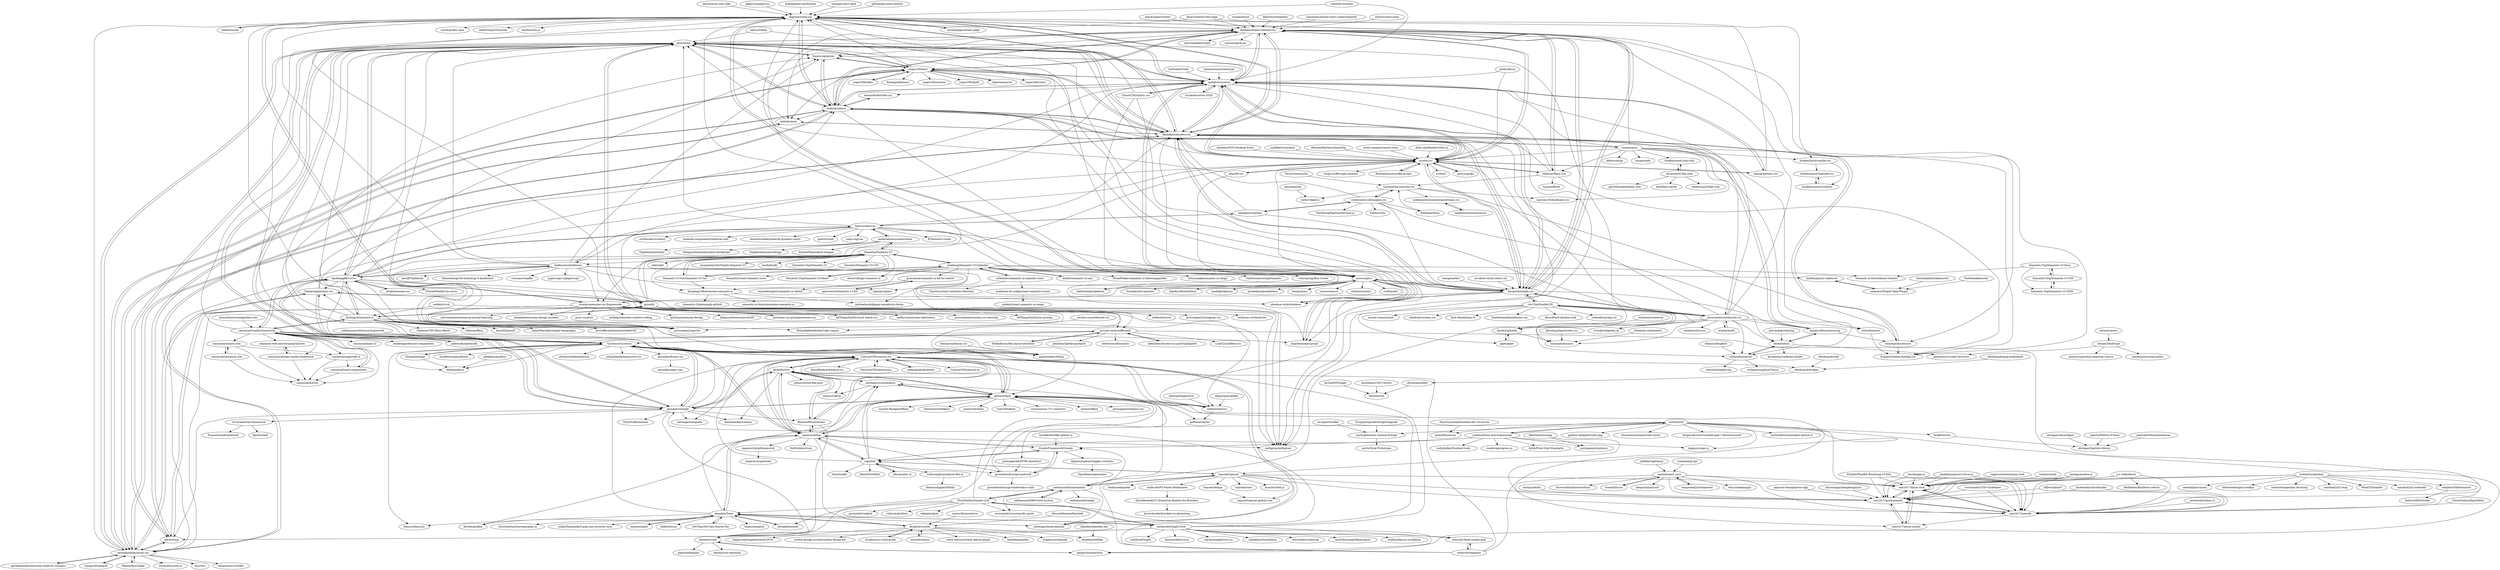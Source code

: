 digraph G {
"github/personal-website" -> "kognise/water.css" ["e"=1]
"minimaxir/hacker-news-undocumented" -> "dohliam/dropin-minimal-css" ["e"=1]
"ajusa/lit" -> "jenil/chota"
"ajusa/lit" -> "kbrsh/wing" ["e"=1]
"ajusa/lit" -> "Chalarangelo/mini.css" ["e"=1]
"ajusa/lit" -> "webkul/micron" ["e"=1]
"ajusa/lit" -> "andybrewer/mvp"
"ajusa/lit" -> "picturepan2/spectre" ["e"=1]
"ajusa/lit" -> "milligram/milligram" ["e"=1]
"ajusa/lit" -> "kylelogue/mustard-ui"
"ajusa/lit" -> "xz/new.css"
"ajusa/lit" -> "picturepan2/instagram.css" ["e"=1]
"ajusa/lit" -> "kognise/water.css"
"ajusa/lit" -> "tachyons-css/tachyons" ["e"=1]
"ajusa/lit" -> "igoradamenko/awsm.css"
"ajusa/lit" -> "dohliam/dropin-minimal-css"
"ajusa/lit" -> "pr1mer-tech/waffle-grid"
"instantpage/instant.page" -> "kognise/water.css" ["e"=1]
"kkuchta/css-only-chat" -> "kognise/water.css" ["e"=1]
"louismerlin/concrete.css" -> "wintermute-cell/magick.css"
"louismerlin/concrete.css" -> "marcop135/bullframe.css"
"louismerlin/concrete.css" -> "mikemai2awesome/typesettings.css"
"louismerlin/concrete.css" -> "swlkr/ridgecss"
"louismerlin/concrete.css" -> "emareg/classlesscss"
"coreui/coreui-icons" -> "dohliam/dropin-minimal-css" ["e"=1]
"GetPublii/Publii" -> "andybrewer/mvp" ["e"=1]
"jolaleye/cssfx" -> "kognise/water.css" ["e"=1]
"doabit/semantic-ui-sass" -> "mdehoog/Semantic-UI-Calendar" ["e"=1]
"north/north" -> "tevko/Resources"
"north/north" -> "rain1017/async-lock"
"north/north" -> "rain1017/quick-pomelo"
"north/north" -> "rain1017/memdb"
"north/north" -> "joshuagatcke/HTML-KickStart" ["e"=1]
"north/north" -> "uxchecklist/uxchecklist.github.io" ["e"=1]
"north/north" -> "north/generator-style-prototype"
"north/north" -> "bradfrost/ish."
"north/north" -> "tapquo/Lungo.js" ["e"=1]
"north/north" -> "usablica/front-end-frameworks"
"north/north" -> "pattern-lab/patternlab-php" ["e"=1]
"north/north" -> "nilshoenson/shared-text-styles" ["e"=1]
"north/north" -> "drupal-deconstructed/drupal-7-deconstructed"
"troxler/awesome-css-frameworks" -> "awesome-css-group/awesome-css" ["e"=1]
"troxler/awesome-css-frameworks" -> "AllThingsSmitty/must-watch-css" ["e"=1]
"troxler/awesome-css-frameworks" -> "picocss/pico"
"troxler/awesome-css-frameworks" -> "aniftyco/awesome-tailwindcss" ["e"=1]
"troxler/awesome-css-frameworks" -> "picturepan2/spectre" ["e"=1]
"troxler/awesome-css-frameworks" -> "micromata/awesome-css-learning" ["e"=1]
"troxler/awesome-css-frameworks" -> "AllThingsSmitty/css-protips" ["e"=1]
"troxler/awesome-css-frameworks" -> "micromata/awesome-javascript-learning" ["e"=1]
"troxler/awesome-css-frameworks" -> "alexpate/awesome-design-systems" ["e"=1]
"troxler/awesome-css-frameworks" -> "milligram/milligram" ["e"=1]
"troxler/awesome-css-frameworks" -> "pure-css/pure" ["e"=1]
"troxler/awesome-css-frameworks" -> "kognise/water.css"
"troxler/awesome-css-frameworks" -> "terkelg/awesome-creative-coding" ["e"=1]
"troxler/awesome-css-frameworks" -> "gztchan/awesome-design" ["e"=1]
"troxler/awesome-css-frameworks" -> "diegocard/awesome-html5" ["e"=1]
"papercss/papercss" -> "kognise/water.css" ["e"=1]
"Mottie/tablesorter" -> "joequery/Stupid-Table-Plugin" ["e"=1]
"mikolajdobrucki/ikonate" -> "kognise/water.css" ["e"=1]
"justinwalsh/daux.io" -> "rain1017/memdb" ["e"=1]
"fomantic/Fomantic-UI" -> "mdehoog/Semantic-UI-Calendar"
"fomantic/Fomantic-UI" -> "Semantic-Org/Semantic-UI" ["e"=1]
"fomantic/Fomantic-UI" -> "Semantic-Org/Semantic-UI-React" ["e"=1]
"fomantic/Fomantic-UI" -> "Semantic-UI-Vue/Semantic-UI-Vue" ["e"=1]
"fomantic/Fomantic-UI" -> "douglasg14b/awesome-semantic-ui"
"fomantic/Fomantic-UI" -> "uikit/uikit" ["e"=1]
"fomantic/Fomantic-UI" -> "halfmoonui/halfmoon"
"fomantic/Fomantic-UI" -> "edcarroll/ng2-semantic-ui" ["e"=1]
"fomantic/Fomantic-UI" -> "Spiderpig86/Cirrus"
"fomantic/Fomantic-UI" -> "picturepan2/spectre" ["e"=1]
"fomantic/Fomantic-UI" -> "fomantic/Fomantic-UI-CSS"
"fomantic/Fomantic-UI" -> "morganbarrett/Vanilla-Semantic-UI"
"fomantic/Fomantic-UI" -> "buefy/buefy" ["e"=1]
"fomantic/Fomantic-UI" -> "troxler/awesome-css-frameworks"
"fomantic/Fomantic-UI" -> "materializecss/materialize"
"bootflat/bootflat.github.io" -> "GumbyFramework/Gumby" ["e"=1]
"johno/furtive" -> "ConciseCSS/concise.css"
"johno/furtive" -> "getbase/base"
"johno/furtive" -> "danmalarkey/schema"
"johno/furtive" -> "jmjuanes/siimple"
"johno/furtive" -> "soyjavi/tuktuk"
"johno/furtive" -> "BlazeSoftware/atoms" ["e"=1]
"johno/furtive" -> "johno/rework-flex-grid"
"johno/furtive" -> "imperavi/kube"
"johno/furtive" -> "cardinalcss/cardinalcss"
"alexkim205/G-Desktop-Suite" -> "xz/new.css" ["e"=1]
"kognise/water.css" -> "andybrewer/mvp"
"kognise/water.css" -> "xz/new.css"
"kognise/water.css" -> "oxalorg/sakura"
"kognise/water.css" -> "picocss/pico"
"kognise/water.css" -> "kevquirk/simple.css"
"kognise/water.css" -> "dbohdan/classless-css"
"kognise/water.css" -> "picturepan2/spectre" ["e"=1]
"kognise/water.css" -> "milligram/milligram" ["e"=1]
"kognise/water.css" -> "instantpage/instant.page" ["e"=1]
"kognise/water.css" -> "uswds/public-sans" ["e"=1]
"kognise/water.css" -> "jolaleye/cssfx" ["e"=1]
"kognise/water.css" -> "edent/SuperTinyIcons" ["e"=1]
"kognise/water.css" -> "alexfoxy/lax.js" ["e"=1]
"kognise/water.css" -> "dohliam/dropin-minimal-css"
"kognise/water.css" -> "troxler/awesome-css-frameworks"
"patternfly/patternfly" -> "canonical/vanilla-framework" ["e"=1]
"arp242/goatcounter" -> "dohliam/dropin-minimal-css" ["e"=1]
"smallbets/userbase" -> "xz/new.css" ["e"=1]
"cferdinandi/reef" -> "cferdinandi/kraken" ["e"=1]
"nicolas-cusan/destyle.css" -> "HimasRafeek/butterCake-Legacy" ["e"=1]
"Pixelkit/PixelKit-Bootstrap-UI-Kits" -> "rain1017/quick-pomelo" ["e"=1]
"Pixelkit/PixelKit-Bootstrap-UI-Kits" -> "rain1017/memdb" ["e"=1]
"Pixelkit/PixelKit-Bootstrap-UI-Kits" -> "rain1017/async-lock" ["e"=1]
"derbyjs/derby" -> "rain1017/quick-pomelo" ["e"=1]
"webkul/vivid" -> "kylelogue/mustard-ui" ["e"=1]
"webkul/vivid" -> "pr1mer-tech/waffle-grid" ["e"=1]
"tiff/wysihtml5" -> "rain1017/quick-pomelo" ["e"=1]
"tiff/wysihtml5" -> "rain1017/memdb" ["e"=1]
"dbohdan/classless-css" -> "dohliam/dropin-minimal-css"
"dbohdan/classless-css" -> "oxalorg/sakura"
"dbohdan/classless-css" -> "xz/new.css"
"dbohdan/classless-css" -> "andybrewer/mvp"
"dbohdan/classless-css" -> "emareg/classlesscss"
"dbohdan/classless-css" -> "yegor256/tacit"
"dbohdan/classless-css" -> "jenil/chota"
"dbohdan/classless-css" -> "kognise/water.css"
"dbohdan/classless-css" -> "kevquirk/simple.css"
"dbohdan/classless-css" -> "igoradamenko/awsm.css"
"dbohdan/classless-css" -> "rilwis/bamboo"
"dbohdan/classless-css" -> "bigskysoftware/missing" ["e"=1]
"dbohdan/classless-css" -> "mblode/marx" ["e"=1]
"dbohdan/classless-css" -> "picocss/pico"
"dbohdan/classless-css" -> "susam/spcss"
"spolu/breach_core" -> "breach/thrust" ["e"=1]
"spolu/breach_core" -> "rain1017/async-lock"
"spolu/breach_core" -> "rain1017/quick-pomelo"
"spolu/breach_core" -> "rain1017/memdb"
"spolu/breach_core" -> "kaepora/miniLock" ["e"=1]
"spolu/breach_core" -> "componentjs/component" ["e"=1]
"spolu/breach_core" -> "rain1017/async-mutex"
"spolu/breach_core" -> "whyrusleeping/gx" ["e"=1]
"spolu/breach_core" -> "browserhtml/browserhtml" ["e"=1]
"popcorn-time/popcorn-app" -> "rain1017/quick-pomelo" ["e"=1]
"kylelogue/mustard-ui" -> "Spiderpig86/Cirrus"
"kylelogue/mustard-ui" -> "sitetent/tentcss"
"kylelogue/mustard-ui" -> "jenil/chota"
"kylelogue/mustard-ui" -> "getbase/base"
"kylelogue/mustard-ui" -> "AdamMarsden/simple-typography" ["e"=1]
"kylelogue/mustard-ui" -> "kristofferandreasen/wickedCSS" ["e"=1]
"kylelogue/mustard-ui" -> "jonathanharrell/hiq"
"kylelogue/mustard-ui" -> "ajusa/lit"
"kylelogue/mustard-ui" -> "HimasRafeek/butterCake-Legacy"
"kylelogue/mustard-ui" -> "Chalarangelo/mini.css" ["e"=1]
"kylelogue/mustard-ui" -> "vladocar/CSS-Micro-Reset" ["e"=1]
"kylelogue/mustard-ui" -> "vladocar/flexy" ["e"=1]
"kylelogue/mustard-ui" -> "layerJS/layerJS" ["e"=1]
"kylelogue/mustard-ui" -> "picturepan2/spectre" ["e"=1]
"kylelogue/mustard-ui" -> "canonical/vanilla-framework"
"imperavi/kube" -> "getbase/base"
"imperavi/kube" -> "ConciseCSS/concise.css"
"imperavi/kube" -> "GumbyFramework/Gumby"
"imperavi/kube" -> "imperavi/kubeframework"
"imperavi/kube" -> "groundworkcss/groundwork"
"imperavi/kube" -> "BlazeSoftware/atoms" ["e"=1]
"imperavi/kube" -> "daneden/Toast"
"imperavi/kube" -> "cardinalcss/cardinalcss"
"imperavi/kube" -> "johno/furtive"
"imperavi/kube" -> "turretcss/turretcss"
"imperavi/kube" -> "sapo/Ink"
"imperavi/kube" -> "devlint/gridlex" ["e"=1]
"imperavi/kube" -> "milligram/milligram" ["e"=1]
"imperavi/kube" -> "NoDivide/astrum" ["e"=1]
"imperavi/kube" -> "dropbox/scooter"
"facebookarchive/huxley" -> "rain1017/quick-pomelo" ["e"=1]
"facebookarchive/huxley" -> "rain1017/memdb" ["e"=1]
"chearon/dropflow" -> "codazoda/neatcss" ["e"=1]
"cbracco/html5-test-page" -> "dohliam/dropin-minimal-css" ["e"=1]
"cbracco/html5-test-page" -> "bradleytaunt/vanilla-css" ["e"=1]
"cbracco/html5-test-page" -> "turretcss/turretcss" ["e"=1]
"christianbach/tablesorter" -> "joequery/Stupid-Table-Plugin" ["e"=1]
"codyhouse/codyhouse-framework" -> "turretcss/turretcss" ["e"=1]
"owenversteeg/min" -> "johno/furtive" ["e"=1]
"owenversteeg/min" -> "mourner/dead-simple-grid" ["e"=1]
"owenversteeg/min" -> "jenil/chota" ["e"=1]
"owenversteeg/min" -> "jmjuanes/siimple" ["e"=1]
"owenversteeg/min" -> "getbase/base" ["e"=1]
"susam/texme" -> "dohliam/dropin-minimal-css" ["e"=1]
"breach/thrust" -> "spolu/breach_core" ["e"=1]
"academia-de-codigo/react-semantic-toasts" -> "iozbeyli/react-semantic-ui-range"
"bbc/Imager.js" -> "rain1017/quick-pomelo" ["e"=1]
"bbc/Imager.js" -> "rain1017/memdb" ["e"=1]
"bbc/Imager.js" -> "rain1017/async-lock" ["e"=1]
"HosseinKarami/fastshell" -> "dropbox/scooter" ["e"=1]
"imperavi/kubeframework" -> "imperavi/superkube"
"alistapart/AListApart" -> "alistapart/pattern-library"
"emareg/classlesscss" -> "EvgenyOrekhov/holiday.css"
"emareg/classlesscss" -> "dbohdan/classless-css"
"liferay/alloy-ui" -> "sapo/Ink" ["e"=1]
"canonical/react-components" -> "canonical/dotrun"
"canonical/react-components" -> "canonical/vanilla-framework"
"Semantic-UI-Vue/Semantic-UI-Vue" -> "mdehoog/Semantic-UI-Calendar" ["e"=1]
"Semantic-UI-Vue/Semantic-UI-Vue" -> "fomantic/Fomantic-UI" ["e"=1]
"Semantic-UI-Vue/Semantic-UI-Vue" -> "douglasg14b/awesome-semantic-ui" ["e"=1]
"almonk/pylon" -> "swlkr/ridgecss"
"arfedulov/semantic-ui-calendar-react" -> "academia-de-codigo/react-semantic-toasts"
"arfedulov/semantic-ui-calendar-react" -> "Charlicus/react-semantic-datetime"
"arfedulov/semantic-ui-calendar-react" -> "mdehoog/Semantic-UI-Calendar"
"Semantic-Org/Semantic-UI-Docs" -> "Semantic-Org/Semantic-UI-CSS"
"Semantic-Org/Semantic-UI-Docs" -> "Semantic-Org/Semantic-UI-LESS"
"Semantic-Org/Semantic-UI-Docs" -> "semantic-ui-forest/forest-themes"
"canonical/canonical.com" -> "canonical/ubuntu.com"
"canonical/canonical.com" -> "canonical/dotrun"
"bradleytaunt/vanilla-css" -> "bradleytaunt/typesafe-css"
"bradleytaunt/vanilla-css" -> "bradleytaunt/normform"
"topcoat/design" -> "topcoat/topcoat.github.com"
"canonical/snapcraft.io" -> "canonical/react-components" ["e"=1]
"canonical/snapcraft.io" -> "canonical/dotrun" ["e"=1]
"north/generator-style-prototype" -> "north/Style-Prototypes"
"bradleytaunt/typesafe-css" -> "bradleytaunt/normform"
"fomantic/Fomantic-UI-CSS" -> "fomantic/create-fomantic-icons"
"davidderaedt/CC-Extension-Builder-for-Brackets" -> "JavierAroche/brackets-to-photoshop"
"undavide/PS-Panels-Boilerplate" -> "davidderaedt/CC-Extension-Builder-for-Brackets"
"xz/new.css" -> "andybrewer/mvp"
"xz/new.css" -> "dohliam/dropin-minimal-css"
"xz/new.css" -> "oxalorg/sakura"
"xz/new.css" -> "kognise/water.css"
"xz/new.css" -> "dbohdan/classless-css"
"xz/new.css" -> "kevquirk/simple.css"
"xz/new.css" -> "vladocar/Basic.css"
"xz/new.css" -> "bansal/pattern.css" ["e"=1]
"xz/new.css" -> "xz/fonts"
"xz/new.css" -> "jdan/98.css" ["e"=1]
"xz/new.css" -> "picocss/pico"
"xz/new.css" -> "jenil/chota"
"xz/new.css" -> "grid-js/gridjs" ["e"=1]
"xz/new.css" -> "rough-stuff/rough-notation" ["e"=1]
"xz/new.css" -> "Rolstenhouse/unofficial-apis" ["e"=1]
"HermanMartinus/bearblog" -> "xz/new.css" ["e"=1]
"picocss/pico" -> "kevquirk/simple.css"
"picocss/pico" -> "alpinejs/alpine" ["e"=1]
"picocss/pico" -> "bigskysoftware/htmx" ["e"=1]
"picocss/pico" -> "saadeghi/daisyui" ["e"=1]
"picocss/pico" -> "shoelace-style/shoelace" ["e"=1]
"picocss/pico" -> "pocketbase/pocketbase" ["e"=1]
"picocss/pico" -> "honojs/hono" ["e"=1]
"picocss/pico" -> "unocss/unocss" ["e"=1]
"picocss/pico" -> "argyleink/open-props" ["e"=1]
"picocss/pico" -> "withastro/astro" ["e"=1]
"picocss/pico" -> "sveltejs/kit" ["e"=1]
"picocss/pico" -> "formkit/auto-animate" ["e"=1]
"picocss/pico" -> "skeletonlabs/skeleton" ["e"=1]
"picocss/pico" -> "kognise/water.css"
"picocss/pico" -> "andybrewer/mvp"
"mono-company/mono-icons" -> "xz/new.css" ["e"=1]
"andybrewer/mvp" -> "xz/new.css"
"andybrewer/mvp" -> "kognise/water.css"
"andybrewer/mvp" -> "dohliam/dropin-minimal-css"
"andybrewer/mvp" -> "dbohdan/classless-css"
"andybrewer/mvp" -> "oxalorg/sakura"
"andybrewer/mvp" -> "kevquirk/simple.css"
"andybrewer/mvp" -> "jenil/chota"
"andybrewer/mvp" -> "picocss/pico"
"andybrewer/mvp" -> "yegor256/tacit"
"andybrewer/mvp" -> "bansal/pattern.css" ["e"=1]
"andybrewer/mvp" -> "franciscop/picnic" ["e"=1]
"andybrewer/mvp" -> "milligram/milligram" ["e"=1]
"andybrewer/mvp" -> "luruke/browser-2020" ["e"=1]
"andybrewer/mvp" -> "ChartsCSS/charts.css" ["e"=1]
"andybrewer/mvp" -> "edwardtufte/tufte-css" ["e"=1]
"tbolt/boltcss" -> "bigskysoftware/missing" ["e"=1]
"tbolt/boltcss" -> "codazoda/neatcss"
"tbolt/boltcss" -> "kissgyorgy/redbean-docker" ["e"=1]
"tbolt/boltcss" -> "jamezmca/vscode-shortcuts"
"jdan/98.css" -> "xz/new.css" ["e"=1]
"jdan/98.css" -> "kognise/water.css" ["e"=1]
"jdan/98.css" -> "picocss/pico" ["e"=1]
"luruke/browser-2020" -> "andybrewer/mvp" ["e"=1]
"edwardtufte/tufte-css" -> "oxalorg/sakura" ["e"=1]
"timqian/chart.xkcd" -> "kognise/water.css" ["e"=1]
"alvaromontoro/almond.css" -> "dashborg/hibiki"
"alvaromontoro/almond.css" -> "kevquirk/simple.css"
"alvaromontoro/almond.css" -> "bigskysoftware/missing" ["e"=1]
"alvaromontoro/almond.css" -> "codazoda/neatcss"
"alvaromontoro/almond.css" -> "chr15m/DoodleCSS"
"alvaromontoro/almond.css" -> "dohliam/dropin-minimal-css"
"alvaromontoro/almond.css" -> "dbohdan/classless-css"
"alvaromontoro/almond.css" -> "luxonauta/luxacss"
"alvaromontoro/almond.css" -> "rilwis/bamboo"
"alvaromontoro/almond.css" -> "xz/new.css"
"alvaromontoro/almond.css" -> "zverok/wikipedia_ql" ["e"=1]
"alvaromontoro/almond.css" -> "winfsp/hubfs" ["e"=1]
"alvaromontoro/almond.css" -> "tbolt/boltcss"
"alvaromontoro/almond.css" -> "andybrewer/mvp"
"alvaromontoro/almond.css" -> "zetareticoli/cssui"
"daneden/daneden.me" -> "daneden/dotfiles" ["e"=1]
"ChartsCSS/charts.css" -> "picocss/pico" ["e"=1]
"ChartsCSS/charts.css" -> "andybrewer/mvp" ["e"=1]
"ChartsCSS/charts.css" -> "kognise/water.css" ["e"=1]
"ChartsCSS/charts.css" -> "kevquirk/simple.css" ["e"=1]
"halfmoonui/halfmoon" -> "Spiderpig86/Cirrus"
"halfmoonui/halfmoon" -> "jenil/chota"
"halfmoonui/halfmoon" -> "kognise/water.css"
"halfmoonui/halfmoon" -> "rossumur/espflix" ["e"=1]
"halfmoonui/halfmoon" -> "picocss/pico"
"halfmoonui/halfmoon" -> "shoelace-style/shoelace" ["e"=1]
"halfmoonui/halfmoon" -> "picturepan2/spectre" ["e"=1]
"halfmoonui/halfmoon" -> "papercups-io/papercups" ["e"=1]
"halfmoonui/halfmoon" -> "mertJF/tailblocks" ["e"=1]
"halfmoonui/halfmoon" -> "xz/new.css"
"halfmoonui/halfmoon" -> "themesberg/volt-bootstrap-5-dashboard" ["e"=1]
"halfmoonui/halfmoon" -> "argyleink/open-props" ["e"=1]
"halfmoonui/halfmoon" -> "franciscop/picnic" ["e"=1]
"halfmoonui/halfmoon" -> "troxler/awesome-css-frameworks"
"halfmoonui/halfmoon" -> "alpinejs/alpine" ["e"=1]
"grid-js/gridjs" -> "xz/new.css" ["e"=1]
"cferdinandi/gulp-boilerplate" -> "cferdinandi/kraken" ["e"=1]
"canonical/ubuntu.com" -> "canonical/canonical.com"
"canonical/ubuntu.com" -> "canonical/dotrun"
"canonical/ubuntu.com" -> "canonical/snapcraft.io" ["e"=1]
"bansal/pattern.css" -> "andybrewer/mvp" ["e"=1]
"bansal/pattern.css" -> "xz/new.css" ["e"=1]
"bansal/pattern.css" -> "kognise/water.css" ["e"=1]
"isohuntto/openbay" -> "isohuntto/openbay-db-dump"
"isohuntto/openbay" -> "stephen304/bitcannon"
"isohuntto/openbay" -> "rain1017/memdb"
"isohuntto/openbay" -> "rain1017/async-lock"
"isohuntto/openbay" -> "rain1017/quick-pomelo"
"isohuntto/openbay" -> "samdark/yii2-shop" ["e"=1]
"isohuntto/openbay" -> "WhatCD/Gazelle" ["e"=1]
"isohuntto/openbay" -> "samdark/yii2-webshell" ["e"=1]
"isohuntto/openbay" -> "saeedalipoor/icono" ["e"=1]
"isohuntto/openbay" -> "elasticweb/nginx-configs" ["e"=1]
"kbariotis/templates" -> "dohliam/dropin-minimal-css" ["e"=1]
"nt1m/material-framework" -> "Framaterial/framaterial"
"nt1m/material-framework" -> "kkortes/leaf"
"daneden/Toast" -> "dropbox/scooter"
"daneden/Toast" -> "thoughtbot/neat" ["e"=1]
"daneden/Toast" -> "imperavi/kube"
"daneden/Toast" -> "devlint/gridlex" ["e"=1]
"daneden/Toast" -> "mojotech/jeet" ["e"=1]
"daneden/Toast" -> "colourgarden/avalanche" ["e"=1]
"daneden/Toast" -> "oddbird/susy" ["e"=1]
"daneden/Toast" -> "basscss/basscss" ["e"=1]
"daneden/Toast" -> "ConciseCSS/concise.css"
"daneden/Toast" -> "DevTips/DevTips-Starter-Kit" ["e"=1]
"daneden/Toast" -> "hnqso/minigrid" ["e"=1]
"daneden/Toast" -> "getbase/base"
"daneden/Toast" -> "christinecha/choreographer-js" ["e"=1]
"daneden/Toast" -> "zachacole/Simple-Grid"
"daneden/Toast" -> "shakyShane/jekyll-gulp-sass-browser-sync" ["e"=1]
"igoradamenko/awesome-made-by-russians" -> "igoradamenko/awsm.css" ["e"=1]
"adactio/Pattern-Primer" -> "alistapart/pattern-library" ["e"=1]
"vasanthv/jsonbox" -> "andybrewer/mvp" ["e"=1]
"vasanthv/jsonbox" -> "kognise/water.css" ["e"=1]
"materializecss/materialize" -> "beercss/beercss"
"materializecss/materialize" -> "Kinark/Materialize-stepper" ["e"=1]
"materializecss/materialize" -> "fomantic/Fomantic-UI"
"materializecss/materialize" -> "Dogfalo/materialize" ["e"=1]
"materializecss/materialize" -> "chingyawhao/materialize-clockpicker"
"materializecss/materialize" -> "Dogfalo/awesome-design"
"franciscop/picnic" -> "jenil/chota" ["e"=1]
"franciscop/picnic" -> "yegor256/tacit" ["e"=1]
"franciscop/picnic" -> "andybrewer/mvp" ["e"=1]
"franciscop/picnic" -> "oxalorg/sakura" ["e"=1]
"alias-rahil/handwritten.js" -> "xz/new.css" ["e"=1]
"ConciseCSS/concise.css" -> "KolceBackyard/atgrid.css"
"ConciseCSS/concise.css" -> "NeutronCSS/neutroncss" ["e"=1]
"ConciseCSS/concise.css" -> "getbase/base"
"ConciseCSS/concise.css" -> "doximity/vital"
"ConciseCSS/concise.css" -> "johno/furtive"
"ConciseCSS/concise.css" -> "adamjgrant/kickstart"
"ConciseCSS/concise.css" -> "ConciseCSS/concise-ui"
"ConciseCSS/concise.css" -> "turretcss/turretcss"
"ConciseCSS/concise.css" -> "colourgarden/avalanche" ["e"=1]
"ConciseCSS/concise.css" -> "cardinalcss/cardinalcss"
"ConciseCSS/concise.css" -> "imperavi/kube"
"ConciseCSS/concise.css" -> "cferdinandi/kraken"
"ConciseCSS/concise.css" -> "sitetent/tentcss"
"ConciseCSS/concise.css" -> "BlazeSoftware/atoms" ["e"=1]
"ConciseCSS/concise.css" -> "slavanga/baseguide"
"Rolstenhouse/unofficial-apis" -> "xz/new.css" ["e"=1]
"bonsaicss/bonsai.css" -> "jonathanharrell/hiq"
"stephen304/bitcannon" -> "AndrewMD5/Strike"
"DevTips/DevTips-Starter-Kit" -> "daneden/Toast" ["e"=1]
"sapo/Ink" -> "ConciseCSS/concise.css"
"sapo/Ink" -> "getbase/base"
"sapo/Ink" -> "GumbyFramework/Gumby"
"sapo/Ink" -> "AliasIO/Swiftlet"
"sapo/Ink" -> "imperavi/kube"
"sapo/Ink" -> "websymphony/almost-flat-ui"
"sapo/Ink" -> "cardinalcss/cardinalcss"
"sapo/Ink" -> "groundworkcss/groundwork"
"sapo/Ink" -> "topcoat/topcoat"
"sapo/Ink" -> "liferay/alloy-ui" ["e"=1]
"sapo/Ink" -> "titon/toolkit" ["e"=1]
"typograf/typograf" -> "igoradamenko/awsm.css" ["e"=1]
"yegor256/takes" -> "yegor256/tacit" ["e"=1]
"codazoda/neatcss" -> "tbolt/boltcss"
"codazoda/neatcss" -> "williamtroup/JsonTree.js" ["e"=1]
"codazoda/neatcss" -> "microlinkhq/keyvhq"
"pglet/pglet" -> "dashborg/hibiki" ["e"=1]
"rain1017/quick-pomelo" -> "rain1017/memdb"
"rain1017/quick-pomelo" -> "rain1017/async-lock"
"rain1017/quick-pomelo" -> "rain1017/async-mutex"
"vladocar/Basic.css" -> "xz/new.css"
"vladocar/Basic.css" -> "dohliam/dropin-minimal-css"
"vladocar/Basic.css" -> "EvgenyOrekhov/holiday.css"
"vladocar/Basic.css" -> "dbohdan/classless-css"
"vladocar/Basic.css" -> "louismerlin/concrete.css"
"vladocar/Basic.css" -> "f-prime/Blunt" ["e"=1]
"vladocar/Basic.css" -> "andybrewer/mvp"
"mikemai2awesome/typesettings.css" -> "mikemai2awesome/mcss"
"cferdinandi/keel" -> "theclob/clob"
"rain1017/async-lock" -> "rain1017/async-mutex"
"rain1017/async-lock" -> "rain1017/quick-pomelo"
"rain1017/async-lock" -> "rain1017/async-lock"
"rain1017/async-lock" -> "rain1017/memdb"
"yegor256/tacit" -> "yegor256/takes" ["e"=1]
"yegor256/tacit" -> "dbohdan/classless-css"
"yegor256/tacit" -> "Kimeiga/bahunya"
"yegor256/tacit" -> "yegor256/cactoos" ["e"=1]
"yegor256/tacit" -> "andybrewer/mvp"
"yegor256/tacit" -> "franciscop/picnic" ["e"=1]
"yegor256/tacit" -> "oxalorg/sakura"
"yegor256/tacit" -> "dohliam/dropin-minimal-css"
"yegor256/tacit" -> "jenil/chota"
"yegor256/tacit" -> "yegor256/0pdd" ["e"=1]
"yegor256/tacit" -> "objectionary/eo" ["e"=1]
"yegor256/tacit" -> "igoradamenko/awsm.css"
"yegor256/tacit" -> "yegor256/rultor" ["e"=1]
"yegor256/tacit" -> "mblode/marx" ["e"=1]
"yegor256/tacit" -> "kognise/water.css"
"awesome-css-group/awesome-css" -> "troxler/awesome-css-frameworks" ["e"=1]
"zserge/awfice" -> "kevquirk/simple.css" ["e"=1]
"winfsp/hubfs" -> "alvaromontoro/almond.css" ["e"=1]
"kevquirk/simple.css" -> "picocss/pico"
"kevquirk/simple.css" -> "andybrewer/mvp"
"kevquirk/simple.css" -> "xz/new.css"
"kevquirk/simple.css" -> "kognise/water.css"
"kevquirk/simple.css" -> "dbohdan/classless-css"
"kevquirk/simple.css" -> "oxalorg/sakura"
"kevquirk/simple.css" -> "dohliam/dropin-minimal-css"
"kevquirk/simple.css" -> "argyleink/open-props" ["e"=1]
"kevquirk/simple.css" -> "alvaromontoro/almond.css"
"kevquirk/simple.css" -> "jenil/chota"
"kevquirk/simple.css" -> "shoelace-style/shoelace" ["e"=1]
"kevquirk/simple.css" -> "chr15m/DoodleCSS"
"kevquirk/simple.css" -> "bigskysoftware/missing" ["e"=1]
"kevquirk/simple.css" -> "troxler/awesome-css-frameworks"
"kevquirk/simple.css" -> "yegor256/tacit"
"rain1017/memdb" -> "rain1017/quick-pomelo"
"rain1017/memdb" -> "rain1017/async-lock"
"rain1017/memdb" -> "rain1017/async-mutex"
"beercss/beercss" -> "materializecss/materialize"
"beercss/beercss" -> "picocss/pico"
"beercss/beercss" -> "KTibow/m3-svelte" ["e"=1]
"beercss/beercss" -> "svelteuidev/svelteui" ["e"=1]
"beercss/beercss" -> "argyleink/open-props" ["e"=1]
"beercss/beercss" -> "dbohdan/classless-css"
"beercss/beercss" -> "material-components/material-web" ["e"=1]
"beercss/beercss" -> "leonardorafael/material-dynamic-colors"
"beercss/beercss" -> "jenil/chota"
"beercss/beercss" -> "Spiderpig86/Cirrus"
"beercss/beercss" -> "lowlighter/matcha" ["e"=1]
"beercss/beercss" -> "gnat/surreal" ["e"=1]
"beercss/beercss" -> "skeletonlabs/skeleton" ["e"=1]
"beercss/beercss" -> "vanjs-org/van" ["e"=1]
"beercss/beercss" -> "halfmoonui/halfmoon"
"zetane/viewer" -> "zetane/ZetaForge" ["e"=1]
"mblode/marx" -> "dbohdan/classless-css" ["e"=1]
"mblode/marx" -> "igoradamenko/awsm.css" ["e"=1]
"mblode/marx" -> "jenil/chota" ["e"=1]
"kkrishguptaa/reseter.css" -> "luxonauta/luxacss" ["e"=1]
"dropbox/scooter" -> "dropbox/css-style-guide" ["e"=1]
"dropbox/scooter" -> "csstools/mdcss" ["e"=1]
"dropbox/scooter" -> "daneden/Toast"
"dropbox/scooter" -> "stark-contrast/stark-sketch-plugin" ["e"=1]
"dropbox/scooter" -> "daneden/dotfiles"
"dropbox/scooter" -> "katiefenn/parker" ["e"=1]
"dropbox/scooter" -> "hugeinc/styleguide" ["e"=1]
"dropbox/scooter" -> "happycog/templatestarter2016" ["e"=1]
"dropbox/scooter" -> "carbon-design-system/carbon-design-kit" ["e"=1]
"rilwis/bamboo" -> "EvgenyOrekhov/holiday.css"
"OscarGodson/EpicEditor" -> "rain1017/memdb" ["e"=1]
"bradleytaunt/1mb-club" -> "kevquirk/512kb.club"
"canonical/vanilla-framework" -> "canonical/design-vanilla-framework"
"canonical/vanilla-framework" -> "canonical/react-components"
"canonical/vanilla-framework" -> "canonical-web-and-design/practices"
"canonical/vanilla-framework" -> "canonical/ubuntu.com"
"canonical/vanilla-framework" -> "canonical/dotrun"
"canonical/vanilla-framework" -> "turretcss/turretcss"
"canonical/vanilla-framework" -> "patternfly/patternfly" ["e"=1]
"canonical/vanilla-framework" -> "Spiderpig86/Cirrus"
"canonical/vanilla-framework" -> "jenil/chota"
"canonical/vanilla-framework" -> "canonical/snapcraft.io" ["e"=1]
"canonical/vanilla-framework" -> "kylelogue/mustard-ui"
"canonical/vanilla-framework" -> "argyleink/open-props" ["e"=1]
"canonical/vanilla-framework" -> "canonical/maas-ui" ["e"=1]
"canonical/vanilla-framework" -> "jonathanharrell/hiq"
"canonical/vanilla-framework" -> "zendeskgarden/css-components" ["e"=1]
"turretcss/turretcss" -> "jonathanharrell/hiq"
"turretcss/turretcss" -> "ConciseCSS/concise.css"
"turretcss/turretcss" -> "thebeguide/ui"
"turretcss/turretcss" -> "jenil/chota"
"turretcss/turretcss" -> "getbase/base"
"turretcss/turretcss" -> "sitetent/tentcss"
"turretcss/turretcss" -> "basscss/basscss" ["e"=1]
"turretcss/turretcss" -> "jmjuanes/siimple"
"turretcss/turretcss" -> "lucidlemon/paradeiser" ["e"=1]
"turretcss/turretcss" -> "pr1mer-tech/waffle-grid"
"turretcss/turretcss" -> "Slicejack/bojler" ["e"=1]
"turretcss/turretcss" -> "imperavi/kube"
"turretcss/turretcss" -> "alistairtweedie/pintsize" ["e"=1]
"turretcss/turretcss" -> "johnpolacek/expressive-css" ["e"=1]
"turretcss/turretcss" -> "aaroniker/framy-css"
"Semantic-Org/Semantic-UI-LESS" -> "Semantic-Org/Semantic-UI-CSS"
"kevquirk/512kb.club" -> "nkoehring/250kb-club"
"kevquirk/512kb.club" -> "bradleytaunt/1mb-club"
"kevquirk/512kb.club" -> "garritfra/darktheme.club"
"kevquirk/512kb.club" -> "karlb/karl.berlin"
"guacamoly/semantic-ui-kit-for-sketch" -> "garystover/Semantic-UI-Kit"
"guacamoly/semantic-ui-kit-for-sketch" -> "stoneddesigner/semantic-ui-sketch"
"adamjgrant/kickstart" -> "ConciseCSS/concise.css"
"jmjuanes/siimple" -> "jenil/chota"
"jmjuanes/siimple" -> "danmalarkey/schema"
"jmjuanes/siimple" -> "turretcss/turretcss"
"jmjuanes/siimple" -> "Chalarangelo/mini.css" ["e"=1]
"jmjuanes/siimple" -> "johno/furtive"
"jmjuanes/siimple" -> "slavanga/baseguide"
"jmjuanes/siimple" -> "doximity/vital"
"jmjuanes/siimple" -> "getbase/base"
"jmjuanes/siimple" -> "franciscop/picnic" ["e"=1]
"jmjuanes/siimple" -> "Spiderpig86/Cirrus"
"jmjuanes/siimple" -> "kbrsh/wing" ["e"=1]
"jmjuanes/siimple" -> "BlazeSoftware/atoms" ["e"=1]
"jmjuanes/siimple" -> "nt1m/material-framework"
"jmjuanes/siimple" -> "ConciseCSS/concise.css"
"jmjuanes/siimple" -> "OwlyStuff/amazium"
"susam/spcss" -> "dbohdan/classless-css"
"susam/spcss" -> "dohliam/dropin-minimal-css"
"susam/spcss" -> "defx/synergy"
"susam/spcss" -> "codazoda/neatcss"
"susam/spcss" -> "bradleytaunt/1mb-club"
"susam/spcss" -> "bradleytaunt/vanilla-css"
"susam/spcss" -> "andybrewer/mvp"
"susam/spcss" -> "marcop135/bullframe.css"
"susam/spcss" -> "susam/emfy" ["e"=1]
"susam/spcss" -> "xz/new.css"
"susam/spcss" -> "vladocar/Basic.css"
"susam/spcss" -> "EvgenyOrekhov/holiday.css"
"susam/spcss" -> "alvaromontoro/almond.css"
"getbase/base" -> "Laravel-Backpack/Base" ["e"=1]
"getbase/base" -> "themeteorchef/base" ["e"=1]
"getbase/base" -> "cardinalcss/cardinalcss"
"getbase/base" -> "ConciseCSS/concise.css"
"getbase/base" -> "janestreet/base" ["e"=1]
"getbase/base" -> "sitetent/tentcss"
"getbase/base" -> "imperavi/kube"
"getbase/base" -> "getbase/starter"
"getbase/base" -> "TypiCMS/Base" ["e"=1]
"getbase/base" -> "johno/furtive"
"getbase/base" -> "turretcss/turretcss"
"getbase/base" -> "ourzora/zora-721-contracts" ["e"=1]
"getbase/base" -> "mztacat/Base" ["e"=1]
"getbase/base" -> "jmjuanes/siimple"
"getbase/base" -> "jerryjappinen/layers-css" ["e"=1]
"Semantic-Org/Semantic-UI-CSS" -> "Semantic-Org/Semantic-UI-LESS"
"Semantic-Org/Semantic-UI-CSS" -> "Semantic-Org/Semantic-UI-Docs"
"joshuagatcke/HTML-KickStart" -> "groundworkcss/groundwork" ["e"=1]
"kylefox/jquery-tablesort" -> "joequery/Stupid-Table-Plugin"
"csswizardry/CSS-Guidelines" -> "rain1017/quick-pomelo" ["e"=1]
"csswizardry/CSS-Guidelines" -> "rain1017/memdb" ["e"=1]
"digitalsurgeons/toggles-switches" -> "OpenShare/openshare"
"NeutronCSS/neutroncss" -> "ConciseCSS/concise.css" ["e"=1]
"elementz-ui/elementz" -> "luxonauta/luxacss" ["e"=1]
"kLOsk/WPStager" -> "theclob/clob"
"argyleink/open-props" -> "picocss/pico" ["e"=1]
"csstools/mdcss" -> "dropbox/scooter" ["e"=1]
"sierra-library/sierra" -> "dropbox/scooter" ["e"=1]
"nathansmith/960-Grid-System" -> "nathansmith/unsemantic" ["e"=1]
"windowjs/windowjs" -> "dashborg/hibiki" ["e"=1]
"NikolayRys/Likely" -> "igoradamenko/awsm.css" ["e"=1]
"chr15m/DoodleCSS" -> "fxaeberhard/handdrawn.css"
"chr15m/DoodleCSS" -> "kevquirk/simple.css"
"chr15m/DoodleCSS" -> "dashborg/hibiki"
"chr15m/DoodleCSS" -> "dbox/html5-kitchen-sink" ["e"=1]
"chr15m/DoodleCSS" -> "alvaromontoro/almond.css"
"chr15m/DoodleCSS" -> "codeAdrian/clay.css" ["e"=1]
"chr15m/DoodleCSS" -> "iconoir-icons/iconoir" ["e"=1]
"chr15m/DoodleCSS" -> "sakofchit/system.css" ["e"=1]
"chr15m/DoodleCSS" -> "zverok/wikipedia_ql" ["e"=1]
"chr15m/DoodleCSS" -> "Yash-Handa/logo-ls" ["e"=1]
"chr15m/DoodleCSS" -> "luxonauta/luxacss"
"chr15m/DoodleCSS" -> "pglet/pglet" ["e"=1]
"paulrobertlloyd/barebones" -> "alistapart/pattern-library" ["e"=1]
"uhub/awesome-css" -> "Spiderpig86/Cirrus" ["e"=1]
"igoradamenko/awsm.css" -> "dbohdan/classless-css"
"igoradamenko/awsm.css" -> "NikolayRys/Likely" ["e"=1]
"igoradamenko/awsm.css" -> "jenil/chota"
"igoradamenko/awsm.css" -> "typograf/typograf" ["e"=1]
"igoradamenko/awsm.css" -> "yegor256/tacit"
"igoradamenko/awsm.css" -> "mblode/marx" ["e"=1]
"igoradamenko/awsm.css" -> "oxalorg/sakura"
"igoradamenko/awsm.css" -> "kbrsh/wing" ["e"=1]
"igoradamenko/awsm.css" -> "nishanths/zoom.js" ["e"=1]
"igoradamenko/awsm.css" -> "Chalarangelo/mini.css" ["e"=1]
"igoradamenko/awsm.css" -> "xz/new.css"
"igoradamenko/awsm.css" -> "kognise/water.css"
"igoradamenko/awsm.css" -> "tars/tars" ["e"=1]
"igoradamenko/awsm.css" -> "igoradamenko/awesome-made-by-russians" ["e"=1]
"igoradamenko/awsm.css" -> "bespoyasov/scroller" ["e"=1]
"colourgarden/avalanche" -> "ConciseCSS/concise.css" ["e"=1]
"BlazeSoftware/atoms" -> "ConciseCSS/concise.css" ["e"=1]
"BlazeSoftware/atoms" -> "doximity/vital" ["e"=1]
"BlazeSoftware/atoms" -> "imperavi/kube" ["e"=1]
"BlazeSoftware/atoms" -> "johno/furtive" ["e"=1]
"dropbox/css-style-guide" -> "dropbox/scooter" ["e"=1]
"bigskysoftware/missing" -> "tbolt/boltcss" ["e"=1]
"bigskysoftware/missing" -> "emareg/classlesscss" ["e"=1]
"bigskysoftware/missing" -> "dbohdan/classless-css" ["e"=1]
"dashborg/hibiki" -> "luxonauta/luxacss"
"dashborg/hibiki" -> "pglet/pglet" ["e"=1]
"joequery/Stupid-Table-Plugin" -> "kylefox/jquery-tablesort"
"at-import/toolkit" -> "north/generator-style-prototype" ["e"=1]
"dmytroyarmak/frontend-dev-resources" -> "tevko/Resources" ["e"=1]
"garystover/Semantic-UI-Kit" -> "guacamoly/semantic-ui-kit-for-sketch"
"anushbmx/CSS-Cursors" -> "theclob/clob"
"canonical-web-and-design/practices" -> "canonical/design-vanilla-framework"
"rain1017/async-mutex" -> "rain1017/async-lock"
"rain1017/async-mutex" -> "rain1017/quick-pomelo"
"madebymany/sir-trevor-js" -> "rain1017/memdb" ["e"=1]
"madebymany/sir-trevor-js" -> "rain1017/quick-pomelo" ["e"=1]
"madebymany/sir-trevor-js" -> "rain1017/async-lock" ["e"=1]
"kbrsh/wing" -> "jenil/chota" ["e"=1]
"kbrsh/wing" -> "ajusa/lit" ["e"=1]
"kbrsh/wing" -> "igoradamenko/awsm.css" ["e"=1]
"kbrsh/wing" -> "oxalorg/sakura" ["e"=1]
"thoughtbot/neat" -> "daneden/Toast" ["e"=1]
"doximity/vital" -> "doximity/es-elasticity"
"doximity/vital" -> "planttheidea/jile"
"doximity/vital" -> "getpavilion/pavilion" ["e"=1]
"parvardegr/sharing" -> "tbolt/boltcss" ["e"=1]
"plotly/falcon" -> "andybrewer/mvp" ["e"=1]
"plotly/falcon" -> "xz/new.css" ["e"=1]
"componentjs/component" -> "spolu/breach_core" ["e"=1]
"zachacole/Simple-Grid" -> "ThisIsDallas/Simple-Grid"
"zachacole/Simple-Grid" -> "doximity/vital"
"zachacole/Simple-Grid" -> "kbrsh/wing" ["e"=1]
"zachacole/Simple-Grid" -> "rohitkrai03/pills" ["e"=1]
"zachacole/Simple-Grid" -> "laurenwaller/cssco" ["e"=1]
"zachacole/Simple-Grid" -> "daneden/Toast"
"zachacole/Simple-Grid" -> "ciar4n/imagehover.css" ["e"=1]
"zachacole/Simple-Grid" -> "getbase/base"
"zachacole/Simple-Grid" -> "matejlatin/Gutenberg" ["e"=1]
"zachacole/Simple-Grid" -> "mourner/dead-simple-grid"
"zachacole/Simple-Grid" -> "tylerchilds/cutestrap" ["e"=1]
"zachacole/Simple-Grid" -> "getpavilion/pavilion" ["e"=1]
"zachacole/Simple-Grid" -> "kristoferjoseph/flexboxgrid" ["e"=1]
"zachacole/Simple-Grid" -> "usablica/kissui.scrollanim" ["e"=1]
"zachacole/Simple-Grid" -> "turretcss/turretcss"
"Slicejack/bojler" -> "turretcss/turretcss" ["e"=1]
"Slicejack/bojler" -> "thebeguide/ui" ["e"=1]
"kikinteractive/app" -> "topcoat/topcoat" ["e"=1]
"kikinteractive/app" -> "justspamjustin/junior" ["e"=1]
"getpavilion/pavilion" -> "doximity/vital" ["e"=1]
"StefanKovac/flex-layout-attribute" -> "pr1mer-tech/waffle-grid" ["e"=1]
"aaroniker/framy-css" -> "aaroniker/gear-cms"
"henrygd/bigpicture" -> "sitetent/tentcss" ["e"=1]
"ThisIsDallas/Simple-Grid" -> "zachacole/Simple-Grid"
"ThisIsDallas/Simple-Grid" -> "thoughtbot/neat" ["e"=1]
"ThisIsDallas/Simple-Grid" -> "gsvineeth/rwdgrid"
"ThisIsDallas/Simple-Grid" -> "nathansmith/unsemantic"
"ThisIsDallas/Simple-Grid" -> "csswizardry/csswizardry-grids" ["e"=1]
"ThisIsDallas/Simple-Grid" -> "mourner/dead-simple-grid"
"ThisIsDallas/Simple-Grid" -> "cobyism/gridism"
"ThisIsDallas/Simple-Grid" -> "getbase/base"
"ThisIsDallas/Simple-Grid" -> "daneden/Toast"
"ThisIsDallas/Simple-Grid" -> "aekaplan/grid" ["e"=1]
"dohliam/dropin-minimal-css" -> "dbohdan/classless-css"
"dohliam/dropin-minimal-css" -> "xz/new.css"
"dohliam/dropin-minimal-css" -> "andybrewer/mvp"
"dohliam/dropin-minimal-css" -> "oxalorg/sakura"
"dohliam/dropin-minimal-css" -> "vladocar/Basic.css"
"dohliam/dropin-minimal-css" -> "jenil/chota"
"dohliam/dropin-minimal-css" -> "yegor256/tacit"
"dohliam/dropin-minimal-css" -> "kognise/water.css"
"dohliam/dropin-minimal-css" -> "kevquirk/simple.css"
"dohliam/dropin-minimal-css" -> "emareg/classlesscss"
"dohliam/dropin-minimal-css" -> "franciscop/picnic" ["e"=1]
"dohliam/dropin-minimal-css" -> "ubershmekel/cssbed"
"dohliam/dropin-minimal-css" -> "EvgenyOrekhov/holiday.css"
"dohliam/dropin-minimal-css" -> "swyxio/spark-joy" ["e"=1]
"dohliam/dropin-minimal-css" -> "mblode/marx" ["e"=1]
"Chalarangelo/mini.css" -> "jmjuanes/siimple" ["e"=1]
"Chalarangelo/mini.css" -> "jenil/chota" ["e"=1]
"Chalarangelo/mini.css" -> "ajusa/lit" ["e"=1]
"Chalarangelo/mini.css" -> "oxalorg/sakura" ["e"=1]
"Chalarangelo/mini.css" -> "igoradamenko/awsm.css" ["e"=1]
"topcoat/topcoat" -> "rain1017/quick-pomelo"
"topcoat/topcoat" -> "rain1017/async-lock"
"topcoat/topcoat" -> "rain1017/memdb"
"topcoat/topcoat" -> "topcoat/topcoat.github.com"
"topcoat/topcoat" -> "topcoat/icons"
"topcoat/topcoat" -> "nathansmith/unsemantic"
"topcoat/topcoat" -> "krasimir/deb.js"
"topcoat/topcoat" -> "topcoat/design"
"topcoat/topcoat" -> "sapo/Ink"
"topcoat/topcoat" -> "undavide/PS-Panels-Boilerplate"
"topcoat/topcoat" -> "shakrmedia/petal"
"rendrjs/rendr" -> "rain1017/async-lock" ["e"=1]
"usablica/front-end-frameworks" -> "codylindley/frontend-tools" ["e"=1]
"usablica/front-end-frameworks" -> "GumbyFramework/Gumby"
"usablica/front-end-frameworks" -> "usablica/progress.js" ["e"=1]
"usablica/front-end-frameworks" -> "justspamjustin/junior"
"usablica/front-end-frameworks" -> "hzlzh/Front-End-Standards" ["e"=1]
"usablica/front-end-frameworks" -> "north/north"
"usablica/front-end-frameworks" -> "sapo/Ink"
"usablica/front-end-frameworks" -> "tapquo/Lungo.js" ["e"=1]
"oxalorg/sakura" -> "xz/new.css"
"oxalorg/sakura" -> "dbohdan/classless-css"
"oxalorg/sakura" -> "andybrewer/mvp"
"oxalorg/sakura" -> "dohliam/dropin-minimal-css"
"oxalorg/sakura" -> "kognise/water.css"
"oxalorg/sakura" -> "jenil/chota"
"oxalorg/sakura" -> "yegor256/tacit"
"oxalorg/sakura" -> "milligram/milligram" ["e"=1]
"oxalorg/sakura" -> "kevquirk/simple.css"
"oxalorg/sakura" -> "franciscop/picnic" ["e"=1]
"oxalorg/sakura" -> "picocss/pico"
"oxalorg/sakura" -> "edwardtufte/tufte-css" ["e"=1]
"oxalorg/sakura" -> "igoradamenko/awsm.css"
"oxalorg/sakura" -> "mblode/marx" ["e"=1]
"oxalorg/sakura" -> "kbrsh/wing" ["e"=1]
"mourner/dead-simple-grid" -> "owenversteeg/min" ["e"=1]
"douglasg14b/awesome-semantic-ui" -> "semantic-ui-forest/awesome-semantic-ui"
"douglasg14b/awesome-semantic-ui" -> "Semantic-Org/example-github"
"douglasg14b/awesome-semantic-ui" -> "michaelmob/django-semanticui-forms"
"nathansmith/unsemantic" -> "nathansmith/960-Grid-System" ["e"=1]
"nathansmith/unsemantic" -> "csswizardry/csswizardry-grids" ["e"=1]
"nathansmith/unsemantic" -> "GumbyFramework/Gumby"
"nathansmith/unsemantic" -> "ThisIsDallas/Simple-Grid"
"nathansmith/unsemantic" -> "getbase/base"
"nathansmith/unsemantic" -> "topcoat/topcoat"
"nathansmith/unsemantic" -> "nathansmith/adapt" ["e"=1]
"nathansmith/unsemantic" -> "colourgarden/avalanche" ["e"=1]
"bradfrost/ish." -> "alistapart/pattern-library"
"cardinalcss/cardinalcss" -> "getbase/base"
"cardinalcss/cardinalcss" -> "soyjavi/tuktuk"
"linyouhappy/kongkongxiyou" -> "rain1017/quick-pomelo" ["e"=1]
"rogierschouten/async-lock" -> "rain1017/async-lock" ["e"=1]
"mikemai2awesome/mcss" -> "mikemai2awesome/typesettings.css"
"canonical/design-vanilla-framework" -> "canonical-web-and-design/practices"
"canonical/design-vanilla-framework" -> "canonical/dotrun"
"ai-robots-txt/ai.robots.txt" -> "kevquirk/simple.css" ["e"=1]
"Spiderpig86/Cirrus" -> "kylelogue/mustard-ui"
"Spiderpig86/Cirrus" -> "jenil/chota"
"Spiderpig86/Cirrus" -> "halfmoonui/halfmoon"
"Spiderpig86/Cirrus" -> "uhub/awesome-css" ["e"=1]
"Spiderpig86/Cirrus" -> "jonathanharrell/hiq"
"Spiderpig86/Cirrus" -> "franciscop/picnic" ["e"=1]
"Spiderpig86/Cirrus" -> "jmjuanes/siimple"
"Spiderpig86/Cirrus" -> "turretcss/turretcss"
"Spiderpig86/Cirrus" -> "canonical/vanilla-framework"
"Spiderpig86/Cirrus" -> "picturepan2/spectre" ["e"=1]
"Spiderpig86/Cirrus" -> "beercss/beercss"
"Spiderpig86/Cirrus" -> "andybrewer/mvp"
"Spiderpig86/Cirrus" -> "Chalarangelo/mini.css" ["e"=1]
"Spiderpig86/Cirrus" -> "FlorianWoelki/vue-cirrus"
"Spiderpig86/Cirrus" -> "milligram/milligram" ["e"=1]
"mojotech/jeet" -> "daneden/Toast" ["e"=1]
"objectionary/eo" -> "yegor256/tacit" ["e"=1]
"jsfiddle/togetherjs" -> "spolu/breach_core" ["e"=1]
"balzss/luxbar" -> "sitetent/tentcss" ["e"=1]
"balzss/luxbar" -> "jenil/chota" ["e"=1]
"mdehoog/Semantic-UI-Calendar" -> "BreadMaker/semantic-ui-daterangepicker"
"mdehoog/Semantic-UI-Calendar" -> "fomantic/Fomantic-UI"
"mdehoog/Semantic-UI-Calendar" -> "tyleryasaka/semantic-ui-range"
"mdehoog/Semantic-UI-Calendar" -> "arfedulov/semantic-ui-calendar-react"
"mdehoog/Semantic-UI-Calendar" -> "doabit/semantic-ui-sass" ["e"=1]
"mdehoog/Semantic-UI-Calendar" -> "Semantic-UI-Vue/Semantic-UI-Vue" ["e"=1]
"mdehoog/Semantic-UI-Calendar" -> "vladotesanovic/ngSemantic" ["e"=1]
"mdehoog/Semantic-UI-Calendar" -> "douglasg14b/awesome-semantic-ui"
"mdehoog/Semantic-UI-Calendar" -> "kylefox/jquery-tablesort"
"mdehoog/Semantic-UI-Calendar" -> "edcarroll/ng2-semantic-ui" ["e"=1]
"mdehoog/Semantic-UI-Calendar" -> "veliovgroup/flow-router" ["e"=1]
"mdehoog/Semantic-UI-Calendar" -> "guacamoly/semantic-ui-kit-for-sketch"
"mdehoog/Semantic-UI-Calendar" -> "Semantic-Org/Semantic-UI-React" ["e"=1]
"mdehoog/Semantic-UI-Calendar" -> "michaelmob/django-semanticui-forms"
"mdehoog/Semantic-UI-Calendar" -> "semantic-ui-forest/forest-themes"
"wintermute-cell/magick.css" -> "louismerlin/concrete.css"
"wintermute-cell/magick.css" -> "MarketingPipeline/Termino.js" ["e"=1]
"wintermute-cell/magick.css" -> "lowlighter/matcha" ["e"=1]
"wintermute-cell/magick.css" -> "kevquirk/simple.css"
"wintermute-cell/magick.css" -> "dbohdan/classless-css"
"wintermute-cell/magick.css" -> "tbolt/boltcss"
"wintermute-cell/magick.css" -> "Vladar4/itdr"
"wintermute-cell/magick.css" -> "Kalabasa/htmz" ["e"=1]
"zetane/ZetaForge" -> "jamezmca/vscode-shortcuts"
"zetane/ZetaForge" -> "jamezmca/python-beginner-course"
"zetane/ZetaForge" -> "jamezmca/crystal-maths"
"livingstyleguide/livingstyleguide" -> "north/generator-style-prototype" ["e"=1]
"Kalabasa/htmz" -> "louismerlin/concrete.css" ["e"=1]
"lowlighter/matcha" -> "dbohdan/classless-css" ["e"=1]
"lowlighter/matcha" -> "wintermute-cell/magick.css" ["e"=1]
"lowlighter/matcha" -> "codazoda/neatcss" ["e"=1]
"lowlighter/matcha" -> "beercss/beercss" ["e"=1]
"NeverCease/uchu" -> "louismerlin/concrete.css" ["e"=1]
"digicorp/propeller" -> "sitetent/tentcss" ["e"=1]
"groundworkcss/groundwork" -> "GumbyFramework/Gumby"
"groundworkcss/groundwork" -> "groundworkcss/groundworkcss-rails"
"groundworkcss/groundwork" -> "cardinalcss/cardinalcss"
"robinmoisson/staticrypt" -> "andybrewer/mvp" ["e"=1]
"jimhigson/oboe.js" -> "rain1017/memdb" ["e"=1]
"jimhigson/oboe.js" -> "rain1017/quick-pomelo" ["e"=1]
"jimhigson/oboe.js" -> "rain1017/async-lock" ["e"=1]
"jenil/chota" -> "franciscop/picnic" ["e"=1]
"jenil/chota" -> "kbrsh/wing" ["e"=1]
"jenil/chota" -> "dbohdan/classless-css"
"jenil/chota" -> "andybrewer/mvp"
"jenil/chota" -> "Spiderpig86/Cirrus"
"jenil/chota" -> "oxalorg/sakura"
"jenil/chota" -> "turretcss/turretcss"
"jenil/chota" -> "ajusa/lit"
"jenil/chota" -> "jmjuanes/siimple"
"jenil/chota" -> "dohliam/dropin-minimal-css"
"jenil/chota" -> "igoradamenko/awsm.css"
"jenil/chota" -> "yegor256/tacit"
"jenil/chota" -> "jonathanharrell/hiq"
"jenil/chota" -> "milligram/milligram" ["e"=1]
"jenil/chota" -> "picturepan2/spectre" ["e"=1]
"GumbyFramework/Gumby" -> "groundworkcss/groundwork"
"GumbyFramework/Gumby" -> "imperavi/kube"
"GumbyFramework/Gumby" -> "sapo/Ink"
"GumbyFramework/Gumby" -> "digitalsurgeons/toggles-switches"
"cferdinandi/kraken" -> "cferdinandi/keel"
"pr1mer-tech/waffle-grid" -> "JonathanSpeek/spacegrid"
"pr1mer-tech/waffle-grid" -> "getpavilion/pavilion" ["e"=1]
"pr1mer-tech/waffle-grid" -> "thebeguide/ui"
"pr1mer-tech/waffle-grid" -> "StefanKovac/flex-layout-attribute" ["e"=1]
"pr1mer-tech/waffle-grid" -> "electerious/formbase" ["e"=1]
"pr1mer-tech/waffle-grid" -> "ademilter/chrome-css-grid-highlighter" ["e"=1]
"pr1mer-tech/waffle-grid" -> "turretcss/turretcss"
"pr1mer-tech/waffle-grid" -> "LukyVj/colofilter.css" ["e"=1]
"sitetent/tentcss" -> "getbase/starter"
"sitetent/tentcss" -> "getbase/base"
"websymphony/almost-flat-ui" -> "dennisschipper/Flatby"
"mezzoblue/csszengarden.com" -> "canonical/vanilla-framework" ["e"=1]
"ademilter/chrome-css-grid-highlighter" -> "pr1mer-tech/waffle-grid" ["e"=1]
"jonathanharrell/hiq" -> "turretcss/turretcss"
"shoelace-style/shoelace" -> "picocss/pico" ["e"=1]
"creationix/js-git" -> "spolu/breach_core" ["e"=1]
"p-e-w/finalterm" -> "RedHatter/finalterm-reborn"
"p-e-w/finalterm" -> "rain1017/async-lock"
"p-e-w/finalterm" -> "rain1017/quick-pomelo"
"p-e-w/finalterm" -> "rain1017/memdb"
"geekplux/markvis" -> "thebeguide/ui" ["e"=1]
"bradleytaunt/normform" -> "bradleytaunt/typesafe-css"
"github/personal-website" ["l"="-3.835,-28.816", "c"=4]
"kognise/water.css" ["l"="23.969,-25.569"]
"minimaxir/hacker-news-undocumented" ["l"="-3.664,-28.104", "c"=4]
"dohliam/dropin-minimal-css" ["l"="23.952,-25.608"]
"ajusa/lit" ["l"="24.034,-25.512"]
"jenil/chota" ["l"="24.055,-25.539"]
"kbrsh/wing" ["l"="22.747,-27.295", "c"=28]
"Chalarangelo/mini.css" ["l"="22.637,-27.207", "c"=28]
"webkul/micron" ["l"="22.687,-29.657", "c"=36]
"andybrewer/mvp" ["l"="24.013,-25.62"]
"picturepan2/spectre" ["l"="22.577,-27.193", "c"=28]
"milligram/milligram" ["l"="22.679,-27.148", "c"=28]
"kylelogue/mustard-ui" ["l"="24.097,-25.462"]
"xz/new.css" ["l"="23.98,-25.604"]
"picturepan2/instagram.css" ["l"="-1.046,-26.697", "c"=814]
"tachyons-css/tachyons" ["l"="22.469,-27.132", "c"=28]
"igoradamenko/awsm.css" ["l"="24.031,-25.564"]
"pr1mer-tech/waffle-grid" ["l"="24.051,-25.404"]
"instantpage/instant.page" ["l"="-4.011,-28.933", "c"=4]
"kkuchta/css-only-chat" ["l"="-0.664,-26.693", "c"=814]
"louismerlin/concrete.css" ["l"="23.858,-25.698"]
"wintermute-cell/magick.css" ["l"="23.901,-25.709"]
"marcop135/bullframe.css" ["l"="23.853,-25.67"]
"mikemai2awesome/typesettings.css" ["l"="23.82,-25.718"]
"swlkr/ridgecss" ["l"="23.789,-25.751"]
"emareg/classlesscss" ["l"="23.931,-25.663"]
"coreui/coreui-icons" ["l"="-3.616,-28.962", "c"=4]
"GetPublii/Publii" ["l"="-15.512,28.524", "c"=29]
"jolaleye/cssfx" ["l"="-0.649,-26.759", "c"=814]
"doabit/semantic-ui-sass" ["l"="4.693,-37.348", "c"=1]
"mdehoog/Semantic-UI-Calendar" ["l"="24.36,-25.664"]
"north/north" ["l"="24.284,-25.059"]
"tevko/Resources" ["l"="24.262,-25.02"]
"rain1017/async-lock" ["l"="24.347,-25.072"]
"rain1017/quick-pomelo" ["l"="24.332,-25.071"]
"rain1017/memdb" ["l"="24.35,-25.089"]
"joshuagatcke/HTML-KickStart" ["l"="3.386,-34.093", "c"=179]
"uxchecklist/uxchecklist.github.io" ["l"="21.59,-24.484", "c"=226]
"north/generator-style-prototype" ["l"="24.24,-25.038"]
"bradfrost/ish." ["l"="24.274,-24.98"]
"tapquo/Lungo.js" ["l"="3.352,-34.198", "c"=179]
"usablica/front-end-frameworks" ["l"="24.245,-25.133"]
"pattern-lab/patternlab-php" ["l"="22.532,-24.742", "c"=503]
"nilshoenson/shared-text-styles" ["l"="21.464,-24.41", "c"=226]
"drupal-deconstructed/drupal-7-deconstructed" ["l"="24.295,-25.02"]
"troxler/awesome-css-frameworks" ["l"="23.993,-25.521"]
"awesome-css-group/awesome-css" ["l"="26.344,-25.942", "c"=32]
"AllThingsSmitty/must-watch-css" ["l"="26.518,-25.847", "c"=32]
"picocss/pico" ["l"="24.064,-25.65"]
"aniftyco/awesome-tailwindcss" ["l"="-12.836,-31.43", "c"=343]
"micromata/awesome-css-learning" ["l"="26.615,-25.86", "c"=32]
"AllThingsSmitty/css-protips" ["l"="26.927,-26.055", "c"=32]
"micromata/awesome-javascript-learning" ["l"="26.588,-25.933", "c"=32]
"alexpate/awesome-design-systems" ["l"="26.698,-26.201", "c"=32]
"pure-css/pure" ["l"="-0.644,-32.077", "c"=295]
"terkelg/awesome-creative-coding" ["l"="26.547,-26.295", "c"=32]
"gztchan/awesome-design" ["l"="26.64,-26.186", "c"=32]
"diegocard/awesome-html5" ["l"="26.218,-26.009", "c"=32]
"papercss/papercss" ["l"="-0.713,-26.917", "c"=814]
"Mottie/tablesorter" ["l"="22.748,-30.924", "c"=239]
"joequery/Stupid-Table-Plugin" ["l"="24.465,-25.692"]
"mikolajdobrucki/ikonate" ["l"="-3.627,-29.069", "c"=4]
"justinwalsh/daux.io" ["l"="-16.098,25.668", "c"=50]
"fomantic/Fomantic-UI" ["l"="24.227,-25.601"]
"Semantic-Org/Semantic-UI" ["l"="-0.763,-32.005", "c"=295]
"Semantic-Org/Semantic-UI-React" ["l"="0.724,-28.815", "c"=12]
"Semantic-UI-Vue/Semantic-UI-Vue" ["l"="-6.373,-32.357", "c"=72]
"douglasg14b/awesome-semantic-ui" ["l"="24.303,-25.654"]
"uikit/uikit" ["l"="-0.699,-32.142", "c"=295]
"halfmoonui/halfmoon" ["l"="24.099,-25.564"]
"edcarroll/ng2-semantic-ui" ["l"="9.763,-21.886", "c"=47]
"Spiderpig86/Cirrus" ["l"="24.112,-25.509"]
"fomantic/Fomantic-UI-CSS" ["l"="24.274,-25.583"]
"morganbarrett/Vanilla-Semantic-UI" ["l"="24.272,-25.61"]
"buefy/buefy" ["l"="-6.34,-32.281", "c"=72]
"materializecss/materialize" ["l"="24.193,-25.638"]
"bootflat/bootflat.github.io" ["l"="22.686,-31.151", "c"=239]
"GumbyFramework/Gumby" ["l"="24.211,-25.227"]
"johno/furtive" ["l"="24.182,-25.352"]
"ConciseCSS/concise.css" ["l"="24.135,-25.327"]
"getbase/base" ["l"="24.16,-25.334"]
"danmalarkey/schema" ["l"="24.191,-25.391"]
"jmjuanes/siimple" ["l"="24.139,-25.412"]
"soyjavi/tuktuk" ["l"="24.226,-25.343"]
"BlazeSoftware/atoms" ["l"="22.614,-27.211", "c"=28]
"johno/rework-flex-grid" ["l"="24.216,-25.363"]
"imperavi/kube" ["l"="24.183,-25.301"]
"cardinalcss/cardinalcss" ["l"="24.203,-25.317"]
"alexkim205/G-Desktop-Suite" ["l"="-45.323,15.331", "c"=218]
"oxalorg/sakura" ["l"="24.036,-25.599"]
"kevquirk/simple.css" ["l"="23.994,-25.656"]
"dbohdan/classless-css" ["l"="23.976,-25.629"]
"uswds/public-sans" ["l"="20.392,0.421", "c"=197]
"edent/SuperTinyIcons" ["l"="-0.927,-26.982", "c"=814]
"alexfoxy/lax.js" ["l"="22.47,-29.69", "c"=36]
"patternfly/patternfly" ["l"="10.54,-11.119", "c"=431]
"canonical/vanilla-framework" ["l"="24.061,-25.455"]
"arp242/goatcounter" ["l"="16.026,-10.724", "c"=198]
"smallbets/userbase" ["l"="-3.737,-29.225", "c"=4]
"cferdinandi/reef" ["l"="-9.365,-23.583", "c"=527]
"cferdinandi/kraken" ["l"="24.038,-25.262"]
"nicolas-cusan/destyle.css" ["l"="22.796,-29.752", "c"=36]
"HimasRafeek/butterCake-Legacy" ["l"="24.156,-25.466"]
"Pixelkit/PixelKit-Bootstrap-UI-Kits" ["l"="22.713,-31.173", "c"=239]
"derbyjs/derby" ["l"="2.014,-34.345", "c"=156]
"webkul/vivid" ["l"="22.775,-29.624", "c"=36]
"tiff/wysihtml5" ["l"="-1.743,-36.155", "c"=608]
"yegor256/tacit" ["l"="24.003,-25.58"]
"rilwis/bamboo" ["l"="23.932,-25.686"]
"bigskysoftware/missing" ["l"="48.397,17.716", "c"=640]
"mblode/marx" ["l"="22.553,-27.158", "c"=28]
"susam/spcss" ["l"="23.89,-25.651"]
"spolu/breach_core" ["l"="24.347,-25.035"]
"breach/thrust" ["l"="3.194,-5.662", "c"=255]
"kaepora/miniLock" ["l"="-51.679,7.313", "c"=682]
"componentjs/component" ["l"="-0.213,-31.656", "c"=295]
"rain1017/async-mutex" ["l"="24.352,-25.058"]
"whyrusleeping/gx" ["l"="-22.151,7.041", "c"=633]
"browserhtml/browserhtml" ["l"="-9.865,-5.603", "c"=5]
"popcorn-time/popcorn-app" ["l"="40.765,9.873", "c"=1276]
"sitetent/tentcss" ["l"="24.14,-25.375"]
"AdamMarsden/simple-typography" ["l"="23.41,-29.744", "c"=36]
"kristofferandreasen/wickedCSS" ["l"="22.611,-27.561", "c"=28]
"jonathanharrell/hiq" ["l"="24.122,-25.462"]
"vladocar/CSS-Micro-Reset" ["l"="23.175,-29.691", "c"=36]
"vladocar/flexy" ["l"="29.998,-21.418", "c"=233]
"layerJS/layerJS" ["l"="-0.901,-26.656", "c"=814]
"imperavi/kubeframework" ["l"="24.17,-25.229"]
"groundworkcss/groundwork" ["l"="24.21,-25.263"]
"daneden/Toast" ["l"="24.163,-25.276"]
"turretcss/turretcss" ["l"="24.115,-25.398"]
"sapo/Ink" ["l"="24.238,-25.247"]
"devlint/gridlex" ["l"="22.707,-27.247", "c"=28]
"NoDivide/astrum" ["l"="22.498,-24.722", "c"=503]
"dropbox/scooter" ["l"="24.233,-25.293"]
"facebookarchive/huxley" ["l"="-2.052,-0.182", "c"=224]
"chearon/dropflow" ["l"="-3.411,-30.139", "c"=4]
"codazoda/neatcss" ["l"="23.885,-25.748"]
"cbracco/html5-test-page" ["l"="-9.45,-23.705", "c"=527]
"bradleytaunt/vanilla-css" ["l"="23.806,-25.674"]
"christianbach/tablesorter" ["l"="22.827,-30.932", "c"=239]
"codyhouse/codyhouse-framework" ["l"="22.731,-29.723", "c"=36]
"owenversteeg/min" ["l"="22.6,-27.289", "c"=28]
"mourner/dead-simple-grid" ["l"="24.088,-25.227"]
"susam/texme" ["l"="-4.295,21.927", "c"=276]
"academia-de-codigo/react-semantic-toasts" ["l"="24.383,-25.751"]
"iozbeyli/react-semantic-ui-range" ["l"="24.387,-25.778"]
"bbc/Imager.js" ["l"="24.388,-30.28", "c"=519]
"HosseinKarami/fastshell" ["l"="22.499,-24.941", "c"=503]
"imperavi/superkube" ["l"="24.159,-25.194"]
"alistapart/AListApart" ["l"="24.267,-24.899"]
"alistapart/pattern-library" ["l"="24.269,-24.933"]
"EvgenyOrekhov/holiday.css" ["l"="23.912,-25.656"]
"liferay/alloy-ui" ["l"="4.336,-21.847", "c"=362]
"canonical/react-components" ["l"="24.026,-25.448"]
"canonical/dotrun" ["l"="24.006,-25.432"]
"almonk/pylon" ["l"="23.742,-25.784"]
"arfedulov/semantic-ui-calendar-react" ["l"="24.381,-25.705"]
"Charlicus/react-semantic-datetime" ["l"="24.389,-25.727"]
"Semantic-Org/Semantic-UI-Docs" ["l"="24.543,-25.665"]
"Semantic-Org/Semantic-UI-CSS" ["l"="24.578,-25.679"]
"Semantic-Org/Semantic-UI-LESS" ["l"="24.584,-25.655"]
"semantic-ui-forest/forest-themes" ["l"="24.462,-25.655"]
"canonical/canonical.com" ["l"="23.962,-25.413"]
"canonical/ubuntu.com" ["l"="23.985,-25.421"]
"bradleytaunt/typesafe-css" ["l"="23.773,-25.677"]
"bradleytaunt/normform" ["l"="23.766,-25.693"]
"topcoat/design" ["l"="24.323,-25.183"]
"topcoat/topcoat.github.com" ["l"="24.329,-25.166"]
"canonical/snapcraft.io" ["l"="-12.65,-3.066", "c"=1346]
"north/Style-Prototypes" ["l"="24.22,-25.022"]
"fomantic/create-fomantic-icons" ["l"="24.301,-25.577"]
"davidderaedt/CC-Extension-Builder-for-Brackets" ["l"="24.408,-25.154"]
"JavierAroche/brackets-to-photoshop" ["l"="24.435,-25.156"]
"undavide/PS-Panels-Boilerplate" ["l"="24.366,-25.153"]
"vladocar/Basic.css" ["l"="23.924,-25.631"]
"bansal/pattern.css" ["l"="22.791,-29.652", "c"=36]
"xz/fonts" ["l"="23.894,-25.572"]
"jdan/98.css" ["l"="-0.484,-26.931", "c"=814]
"grid-js/gridjs" ["l"="22.64,-29.542", "c"=36]
"rough-stuff/rough-notation" ["l"="-3.699,-29.5", "c"=4]
"Rolstenhouse/unofficial-apis" ["l"="45.859,23.905", "c"=588]
"HermanMartinus/bearblog" ["l"="-48.477,1.153", "c"=475]
"alpinejs/alpine" ["l"="-3.997,-29.584", "c"=4]
"bigskysoftware/htmx" ["l"="-4.35,-29.865", "c"=4]
"saadeghi/daisyui" ["l"="-3.874,-29.736", "c"=4]
"shoelace-style/shoelace" ["l"="-4.161,-29.571", "c"=4]
"pocketbase/pocketbase" ["l"="15.667,-10.462", "c"=198]
"honojs/hono" ["l"="-4.045,-29.977", "c"=4]
"unocss/unocss" ["l"="-4.105,-29.901", "c"=4]
"argyleink/open-props" ["l"="-4,-29.789", "c"=4]
"withastro/astro" ["l"="-4.178,-29.784", "c"=4]
"sveltejs/kit" ["l"="5.184,-31.659", "c"=102]
"formkit/auto-animate" ["l"="-3.686,-29.856", "c"=4]
"skeletonlabs/skeleton" ["l"="5.264,-31.729", "c"=102]
"mono-company/mono-icons" ["l"="-3.504,-29.072", "c"=4]
"franciscop/picnic" ["l"="22.717,-27.218", "c"=28]
"luruke/browser-2020" ["l"="-3.737,-29.058", "c"=4]
"ChartsCSS/charts.css" ["l"="-3.859,-29.518", "c"=4]
"edwardtufte/tufte-css" ["l"="22.778,-26.886", "c"=28]
"tbolt/boltcss" ["l"="23.905,-25.771"]
"kissgyorgy/redbean-docker" ["l"="-21.431,-22.483", "c"=390]
"jamezmca/vscode-shortcuts" ["l"="23.891,-25.824"]
"timqian/chart.xkcd" ["l"="-0.693,-26.829", "c"=814]
"alvaromontoro/almond.css" ["l"="23.962,-25.702"]
"dashborg/hibiki" ["l"="23.993,-25.772"]
"chr15m/DoodleCSS" ["l"="24,-25.732"]
"luxonauta/luxacss" ["l"="23.972,-25.753"]
"zverok/wikipedia_ql" ["l"="-13.435,-5.899", "c"=86]
"winfsp/hubfs" ["l"="-12.795,-4.07", "c"=921]
"zetareticoli/cssui" ["l"="23.949,-25.781"]
"daneden/daneden.me" ["l"="11.094,-29.818", "c"=648]
"daneden/dotfiles" ["l"="24.279,-25.303"]
"rossumur/espflix" ["l"="-19.331,-43.004", "c"=856]
"papercups-io/papercups" ["l"="16.04,-10.451", "c"=198]
"mertJF/tailblocks" ["l"="-12.828,-31.487", "c"=343]
"themesberg/volt-bootstrap-5-dashboard" ["l"="-12.785,-30.756", "c"=741]
"cferdinandi/gulp-boilerplate" ["l"="22.765,-29.801", "c"=36]
"isohuntto/openbay" ["l"="24.396,-25.035"]
"isohuntto/openbay-db-dump" ["l"="24.41,-25.003"]
"stephen304/bitcannon" ["l"="24.452,-24.993"]
"samdark/yii2-shop" ["l"="-17.929,24.64", "c"=319]
"WhatCD/Gazelle" ["l"="-63.127,15.188", "c"=103]
"samdark/yii2-webshell" ["l"="-17.803,24.68", "c"=319]
"saeedalipoor/icono" ["l"="22.547,-27.034", "c"=28]
"elasticweb/nginx-configs" ["l"="2.91,-10.423", "c"=0]
"kbariotis/templates" ["l"="26.466,-26.436", "c"=32]
"nt1m/material-framework" ["l"="24.254,-25.423"]
"Framaterial/framaterial" ["l"="24.288,-25.413"]
"kkortes/leaf" ["l"="24.302,-25.436"]
"thoughtbot/neat" ["l"="22.506,-24.428", "c"=503]
"mojotech/jeet" ["l"="22.652,-24.423", "c"=503]
"colourgarden/avalanche" ["l"="22.645,-27.275", "c"=28]
"oddbird/susy" ["l"="22.535,-24.48", "c"=503]
"basscss/basscss" ["l"="22.442,-27.17", "c"=28]
"DevTips/DevTips-Starter-Kit" ["l"="-40.204,14.927", "c"=706]
"hnqso/minigrid" ["l"="22.651,-27.175", "c"=28]
"christinecha/choreographer-js" ["l"="22.848,-27.327", "c"=28]
"zachacole/Simple-Grid" ["l"="24.118,-25.28"]
"shakyShane/jekyll-gulp-sass-browser-sync" ["l"="-40.148,14.98", "c"=706]
"igoradamenko/awesome-made-by-russians" ["l"="-43.909,24.733", "c"=158]
"adactio/Pattern-Primer" ["l"="3.707,-34.028", "c"=179]
"vasanthv/jsonbox" ["l"="-3.891,-28.929", "c"=4]
"beercss/beercss" ["l"="24.128,-25.597"]
"Kinark/Materialize-stepper" ["l"="23.126,-31.104", "c"=239]
"Dogfalo/materialize" ["l"="-0.766,-31.943", "c"=295]
"chingyawhao/materialize-clockpicker" ["l"="24.231,-25.666"]
"Dogfalo/awesome-design" ["l"="24.207,-25.689"]
"alias-rahil/handwritten.js" ["l"="22.83,-29.513", "c"=36]
"KolceBackyard/atgrid.css" ["l"="24.112,-25.309"]
"NeutronCSS/neutroncss" ["l"="22.57,-27.33", "c"=28]
"doximity/vital" ["l"="24.085,-25.333"]
"adamjgrant/kickstart" ["l"="24.082,-25.298"]
"ConciseCSS/concise-ui" ["l"="24.108,-25.325"]
"slavanga/baseguide" ["l"="24.116,-25.361"]
"bonsaicss/bonsai.css" ["l"="24.197,-25.475"]
"AndrewMD5/Strike" ["l"="24.479,-24.969"]
"AliasIO/Swiftlet" ["l"="24.303,-25.262"]
"websymphony/almost-flat-ui" ["l"="24.296,-25.231"]
"topcoat/topcoat" ["l"="24.299,-25.161"]
"titon/toolkit" ["l"="22.434,-27.135", "c"=28]
"typograf/typograf" ["l"="-44.023,24.88", "c"=158]
"yegor256/takes" ["l"="-1.537,12.199", "c"=15]
"williamtroup/JsonTree.js" ["l"="-11.825,-4.468", "c"=1250]
"microlinkhq/keyvhq" ["l"="23.847,-25.798"]
"pglet/pglet" ["l"="-13.567,-5.945", "c"=86]
"f-prime/Blunt" ["l"="22.974,-29.492", "c"=36]
"mikemai2awesome/mcss" ["l"="23.802,-25.727"]
"cferdinandi/keel" ["l"="23.994,-25.229"]
"theclob/clob" ["l"="23.965,-25.204"]
"Kimeiga/bahunya" ["l"="23.908,-25.525"]
"yegor256/cactoos" ["l"="-1.522,12.179", "c"=15]
"yegor256/0pdd" ["l"="-1.532,12.153", "c"=15]
"objectionary/eo" ["l"="-1.503,12.2", "c"=15]
"yegor256/rultor" ["l"="-1.556,12.182", "c"=15]
"zserge/awfice" ["l"="-50.672,15.054", "c"=190]
"KTibow/m3-svelte" ["l"="5.465,-31.814", "c"=102]
"svelteuidev/svelteui" ["l"="5.285,-31.819", "c"=102]
"material-components/material-web" ["l"="-4.38,-29.318", "c"=4]
"leonardorafael/material-dynamic-colors" ["l"="24.163,-25.601"]
"lowlighter/matcha" ["l"="16.396,-10.434", "c"=198]
"gnat/surreal" ["l"="48.401,17.736", "c"=640]
"vanjs-org/van" ["l"="-4.224,-29.937", "c"=4]
"zetane/viewer" ["l"="50.422,29.802", "c"=83]
"zetane/ZetaForge" ["l"="23.877,-25.869"]
"kkrishguptaa/reseter.css" ["l"="22.836,-29.792", "c"=36]
"dropbox/css-style-guide" ["l"="26.601,-25.814", "c"=32]
"csstools/mdcss" ["l"="24.617,-29.25", "c"=990]
"stark-contrast/stark-sketch-plugin" ["l"="21.503,-24.455", "c"=226]
"katiefenn/parker" ["l"="22.488,-24.629", "c"=503]
"hugeinc/styleguide" ["l"="22.459,-24.723", "c"=503]
"happycog/templatestarter2016" ["l"="22.489,-24.771", "c"=503]
"carbon-design-system/carbon-design-kit" ["l"="21.574,-24.435", "c"=226]
"OscarGodson/EpicEditor" ["l"="-1.977,-36.092", "c"=608]
"bradleytaunt/1mb-club" ["l"="23.753,-25.641"]
"kevquirk/512kb.club" ["l"="23.695,-25.64"]
"canonical/design-vanilla-framework" ["l"="24.024,-25.426"]
"canonical-web-and-design/practices" ["l"="24.043,-25.431"]
"canonical/maas-ui" ["l"="-11.573,-2.571", "c"=964]
"zendeskgarden/css-components" ["l"="-3.756,-28.909", "c"=4]
"thebeguide/ui" ["l"="24.051,-25.37"]
"lucidlemon/paradeiser" ["l"="22.571,-27.29", "c"=28]
"Slicejack/bojler" ["l"="22.822,-27.431", "c"=28]
"alistairtweedie/pintsize" ["l"="22.492,-27.284", "c"=28]
"johnpolacek/expressive-css" ["l"="22.685,-27.379", "c"=28]
"aaroniker/framy-css" ["l"="24.177,-25.421"]
"nkoehring/250kb-club" ["l"="23.66,-25.62"]
"garritfra/darktheme.club" ["l"="23.673,-25.663"]
"karlb/karl.berlin" ["l"="23.653,-25.647"]
"guacamoly/semantic-ui-kit-for-sketch" ["l"="24.427,-25.73"]
"garystover/Semantic-UI-Kit" ["l"="24.437,-25.757"]
"stoneddesigner/semantic-ui-sketch" ["l"="24.465,-25.75"]
"OwlyStuff/amazium" ["l"="24.092,-25.381"]
"defx/synergy" ["l"="23.826,-25.637"]
"susam/emfy" ["l"="-16.475,-11.787", "c"=16]
"Laravel-Backpack/Base" ["l"="-15.195,28.185", "c"=29]
"themeteorchef/base" ["l"="-1.62,-20.666", "c"=206]
"janestreet/base" ["l"="-25.847,-22.656", "c"=150]
"getbase/starter" ["l"="24.169,-25.371"]
"TypiCMS/Base" ["l"="-15.267,28.145", "c"=29]
"ourzora/zora-721-contracts" ["l"="-20.31,9.863", "c"=22]
"mztacat/Base" ["l"="-22.092,11.307", "c"=22]
"jerryjappinen/layers-css" ["l"="22.119,-27.271", "c"=28]
"kylefox/jquery-tablesort" ["l"="24.43,-25.681"]
"csswizardry/CSS-Guidelines" ["l"="22.579,-24.566", "c"=503]
"digitalsurgeons/toggles-switches" ["l"="24.186,-25.161"]
"OpenShare/openshare" ["l"="24.165,-25.125"]
"elementz-ui/elementz" ["l"="-13.53,-5.934", "c"=86]
"kLOsk/WPStager" ["l"="23.955,-25.181"]
"sierra-library/sierra" ["l"="22.668,-27.32", "c"=28]
"nathansmith/960-Grid-System" ["l"="-0.434,-32.046", "c"=295]
"nathansmith/unsemantic" ["l"="24.213,-25.203"]
"windowjs/windowjs" ["l"="-50.201,9.485", "c"=59]
"NikolayRys/Likely" ["l"="-44.09,24.902", "c"=158]
"fxaeberhard/handdrawn.css" ["l"="24.036,-25.78"]
"dbox/html5-kitchen-sink" ["l"="-9.362,-23.674", "c"=527]
"codeAdrian/clay.css" ["l"="-12.708,-30.946", "c"=741]
"iconoir-icons/iconoir" ["l"="-3.562,-29.489", "c"=4]
"sakofchit/system.css" ["l"="-0.479,-27.004", "c"=814]
"Yash-Handa/logo-ls" ["l"="-13.615,-6.161", "c"=86]
"paulrobertlloyd/barebones" ["l"="22.468,-24.775", "c"=503]
"uhub/awesome-css" ["l"="26.377,-25.865", "c"=32]
"nishanths/zoom.js" ["l"="22.615,-29.556", "c"=36]
"tars/tars" ["l"="-44.111,24.758", "c"=158]
"bespoyasov/scroller" ["l"="-43.971,25.005", "c"=158]
"at-import/toolkit" ["l"="22.557,-24.422", "c"=503]
"dmytroyarmak/frontend-dev-resources" ["l"="-0.403,-29.966", "c"=12]
"anushbmx/CSS-Cursors" ["l"="23.938,-25.197"]
"madebymany/sir-trevor-js" ["l"="-1.793,-36.228", "c"=608]
"doximity/es-elasticity" ["l"="24.053,-25.327"]
"planttheidea/jile" ["l"="24.04,-25.312"]
"getpavilion/pavilion" ["l"="22.625,-27.451", "c"=28]
"parvardegr/sharing" ["l"="-12.779,-4.228", "c"=921]
"plotly/falcon" ["l"="-3.618,-28.762", "c"=4]
"ThisIsDallas/Simple-Grid" ["l"="24.138,-25.233"]
"rohitkrai03/pills" ["l"="22.862,-27.179", "c"=28]
"laurenwaller/cssco" ["l"="22.639,-27.256", "c"=28]
"ciar4n/imagehover.css" ["l"="22.702,-27.359", "c"=28]
"matejlatin/Gutenberg" ["l"="22.611,-27.192", "c"=28]
"tylerchilds/cutestrap" ["l"="22.737,-27.243", "c"=28]
"kristoferjoseph/flexboxgrid" ["l"="22.404,-27.151", "c"=28]
"usablica/kissui.scrollanim" ["l"="22.776,-27.337", "c"=28]
"kikinteractive/app" ["l"="-4.432,-33.434", "c"=30]
"justspamjustin/junior" ["l"="24.22,-25.095"]
"StefanKovac/flex-layout-attribute" ["l"="22.719,-27.374", "c"=28]
"aaroniker/gear-cms" ["l"="24.213,-25.427"]
"henrygd/bigpicture" ["l"="22.759,-27.51", "c"=28]
"gsvineeth/rwdgrid" ["l"="24.089,-25.186"]
"csswizardry/csswizardry-grids" ["l"="22.578,-27.347", "c"=28]
"cobyism/gridism" ["l"="24.119,-25.17"]
"aekaplan/grid" ["l"="21.757,-29.384", "c"=36]
"ubershmekel/cssbed" ["l"="23.88,-25.601"]
"swyxio/spark-joy" ["l"="-3.838,-29.253", "c"=4]
"topcoat/icons" ["l"="24.332,-25.144"]
"krasimir/deb.js" ["l"="24.363,-25.184"]
"shakrmedia/petal" ["l"="24.303,-25.127"]
"rendrjs/rendr" ["l"="0.634,-29.391", "c"=12]
"codylindley/frontend-tools" ["l"="-8.679,-34.591", "c"=48]
"usablica/progress.js" ["l"="22.645,-27.33", "c"=28]
"hzlzh/Front-End-Standards" ["l"="-8.56,-34.477", "c"=48]
"semantic-ui-forest/awesome-semantic-ui" ["l"="24.292,-25.678"]
"Semantic-Org/example-github" ["l"="24.309,-25.698"]
"michaelmob/django-semanticui-forms" ["l"="24.336,-25.647"]
"nathansmith/adapt" ["l"="3.61,-34.061", "c"=179]
"linyouhappy/kongkongxiyou" ["l"="-23.795,-33.907", "c"=275]
"rogierschouten/async-lock" ["l"="-0.361,-33.753", "c"=110]
"ai-robots-txt/ai.robots.txt" ["l"="-54.912,7.325", "c"=283]
"FlorianWoelki/vue-cirrus" ["l"="24.155,-25.514"]
"jsfiddle/togetherjs" ["l"="-2.968,-29.47", "c"=4]
"balzss/luxbar" ["l"="22.802,-27.418", "c"=28]
"BreadMaker/semantic-ui-daterangepicker" ["l"="24.352,-25.701"]
"tyleryasaka/semantic-ui-range" ["l"="24.396,-25.642"]
"vladotesanovic/ngSemantic" ["l"="9.671,-21.911", "c"=47]
"veliovgroup/flow-router" ["l"="-1.503,-20.705", "c"=206]
"MarketingPipeline/Termino.js" ["l"="-11.527,-4.284", "c"=1250]
"Vladar4/itdr" ["l"="23.86,-25.732"]
"Kalabasa/htmz" ["l"="48.376,17.724", "c"=640]
"jamezmca/python-beginner-course" ["l"="23.86,-25.887"]
"jamezmca/crystal-maths" ["l"="23.88,-25.894"]
"livingstyleguide/livingstyleguide" ["l"="22.421,-24.726", "c"=503]
"NeverCease/uchu" ["l"="40.428,5.887", "c"=1506]
"digicorp/propeller" ["l"="22.793,-27.441", "c"=28]
"groundworkcss/groundworkcss-rails" ["l"="24.194,-25.247"]
"robinmoisson/staticrypt" ["l"="-13.242,-6.498", "c"=86]
"jimhigson/oboe.js" ["l"="0.142,-33.52", "c"=110]
"JonathanSpeek/spacegrid" ["l"="23.996,-25.368"]
"electerious/formbase" ["l"="22.829,-27.403", "c"=28]
"ademilter/chrome-css-grid-highlighter" ["l"="29.93,-21.374", "c"=233]
"LukyVj/colofilter.css" ["l"="22.627,-27.325", "c"=28]
"dennisschipper/Flatby" ["l"="24.332,-25.233"]
"mezzoblue/csszengarden.com" ["l"="-0.258,-31.53", "c"=295]
"creationix/js-git" ["l"="-0.483,-36.21", "c"=498]
"p-e-w/finalterm" ["l"="24.391,-25.081"]
"RedHatter/finalterm-reborn" ["l"="24.432,-25.082"]
"geekplux/markvis" ["l"="45.385,20.093", "c"=20]
}